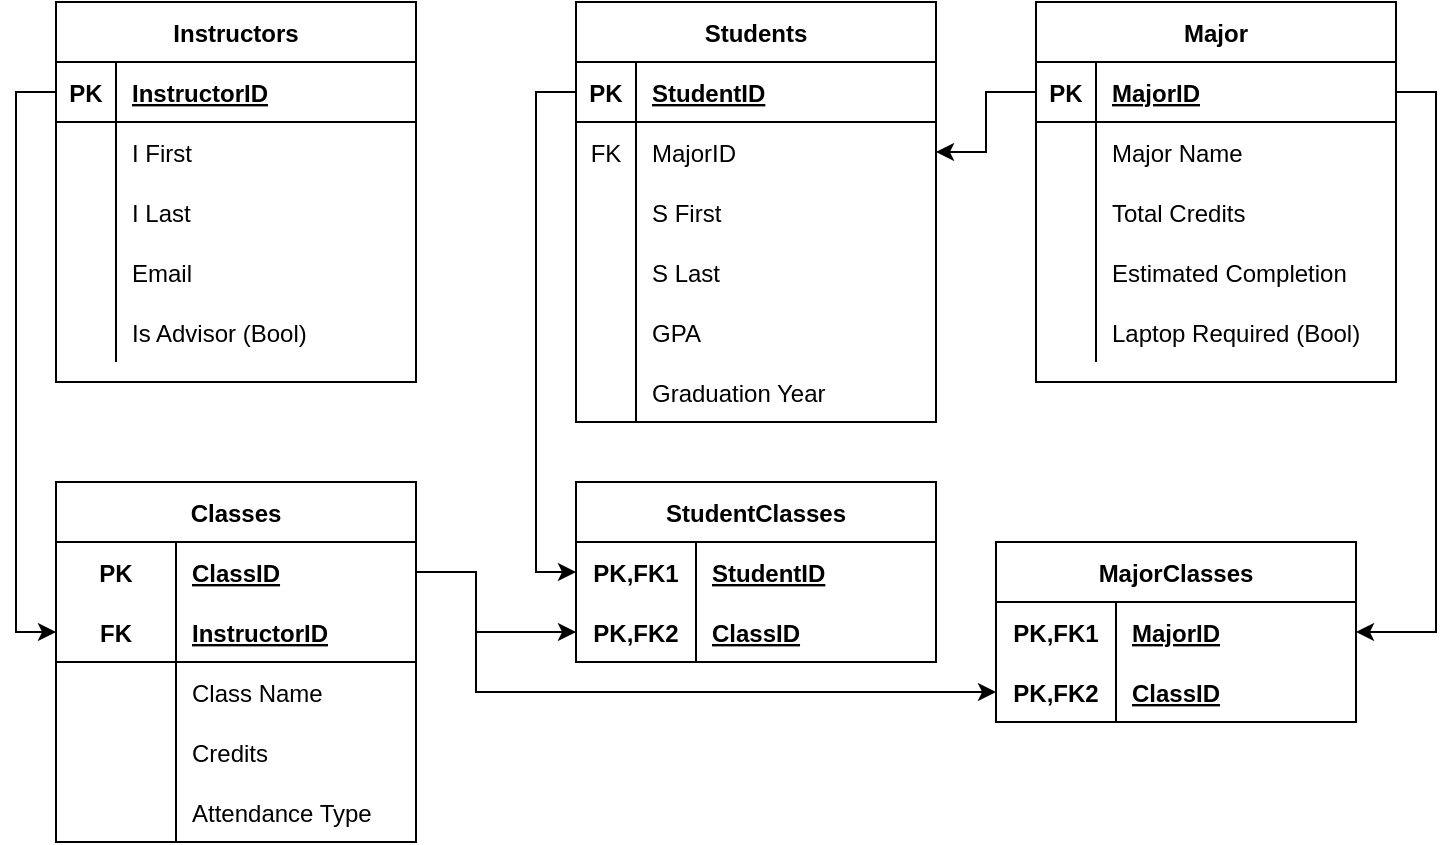 <mxfile version="15.2.7" type="device"><diagram id="H-fVbv2pgT46cQDCAJgc" name="Page-1"><mxGraphModel dx="1385" dy="718" grid="1" gridSize="10" guides="1" tooltips="1" connect="1" arrows="1" fold="1" page="1" pageScale="1" pageWidth="1300" pageHeight="900" math="0" shadow="0"><root><mxCell id="0"/><mxCell id="1" parent="0"/><mxCell id="cmIwMz0GDp_kob5a1fi4-14" value="Students" style="shape=table;startSize=30;container=1;collapsible=1;childLayout=tableLayout;fixedRows=1;rowLines=0;fontStyle=1;align=center;resizeLast=1;" vertex="1" parent="1"><mxGeometry x="520" y="120" width="180" height="210" as="geometry"/></mxCell><mxCell id="cmIwMz0GDp_kob5a1fi4-15" value="" style="shape=partialRectangle;collapsible=0;dropTarget=0;pointerEvents=0;fillColor=none;top=0;left=0;bottom=1;right=0;points=[[0,0.5],[1,0.5]];portConstraint=eastwest;" vertex="1" parent="cmIwMz0GDp_kob5a1fi4-14"><mxGeometry y="30" width="180" height="30" as="geometry"/></mxCell><mxCell id="cmIwMz0GDp_kob5a1fi4-16" value="PK" style="shape=partialRectangle;connectable=0;fillColor=none;top=0;left=0;bottom=0;right=0;fontStyle=1;overflow=hidden;" vertex="1" parent="cmIwMz0GDp_kob5a1fi4-15"><mxGeometry width="30" height="30" as="geometry"/></mxCell><mxCell id="cmIwMz0GDp_kob5a1fi4-17" value="StudentID" style="shape=partialRectangle;connectable=0;fillColor=none;top=0;left=0;bottom=0;right=0;align=left;spacingLeft=6;fontStyle=5;overflow=hidden;" vertex="1" parent="cmIwMz0GDp_kob5a1fi4-15"><mxGeometry x="30" width="150" height="30" as="geometry"/></mxCell><mxCell id="cmIwMz0GDp_kob5a1fi4-94" value="" style="shape=partialRectangle;collapsible=0;dropTarget=0;pointerEvents=0;fillColor=none;top=0;left=0;bottom=0;right=0;points=[[0,0.5],[1,0.5]];portConstraint=eastwest;" vertex="1" parent="cmIwMz0GDp_kob5a1fi4-14"><mxGeometry y="60" width="180" height="30" as="geometry"/></mxCell><mxCell id="cmIwMz0GDp_kob5a1fi4-95" value="FK" style="shape=partialRectangle;connectable=0;fillColor=none;top=0;left=0;bottom=0;right=0;editable=1;overflow=hidden;" vertex="1" parent="cmIwMz0GDp_kob5a1fi4-94"><mxGeometry width="30" height="30" as="geometry"/></mxCell><mxCell id="cmIwMz0GDp_kob5a1fi4-96" value="MajorID" style="shape=partialRectangle;connectable=0;fillColor=none;top=0;left=0;bottom=0;right=0;align=left;spacingLeft=6;overflow=hidden;" vertex="1" parent="cmIwMz0GDp_kob5a1fi4-94"><mxGeometry x="30" width="150" height="30" as="geometry"/></mxCell><mxCell id="cmIwMz0GDp_kob5a1fi4-18" value="" style="shape=partialRectangle;collapsible=0;dropTarget=0;pointerEvents=0;fillColor=none;top=0;left=0;bottom=0;right=0;points=[[0,0.5],[1,0.5]];portConstraint=eastwest;" vertex="1" parent="cmIwMz0GDp_kob5a1fi4-14"><mxGeometry y="90" width="180" height="30" as="geometry"/></mxCell><mxCell id="cmIwMz0GDp_kob5a1fi4-19" value="" style="shape=partialRectangle;connectable=0;fillColor=none;top=0;left=0;bottom=0;right=0;editable=1;overflow=hidden;" vertex="1" parent="cmIwMz0GDp_kob5a1fi4-18"><mxGeometry width="30" height="30" as="geometry"/></mxCell><mxCell id="cmIwMz0GDp_kob5a1fi4-20" value="S First" style="shape=partialRectangle;connectable=0;fillColor=none;top=0;left=0;bottom=0;right=0;align=left;spacingLeft=6;overflow=hidden;" vertex="1" parent="cmIwMz0GDp_kob5a1fi4-18"><mxGeometry x="30" width="150" height="30" as="geometry"/></mxCell><mxCell id="cmIwMz0GDp_kob5a1fi4-21" value="" style="shape=partialRectangle;collapsible=0;dropTarget=0;pointerEvents=0;fillColor=none;top=0;left=0;bottom=0;right=0;points=[[0,0.5],[1,0.5]];portConstraint=eastwest;" vertex="1" parent="cmIwMz0GDp_kob5a1fi4-14"><mxGeometry y="120" width="180" height="30" as="geometry"/></mxCell><mxCell id="cmIwMz0GDp_kob5a1fi4-22" value="" style="shape=partialRectangle;connectable=0;fillColor=none;top=0;left=0;bottom=0;right=0;editable=1;overflow=hidden;" vertex="1" parent="cmIwMz0GDp_kob5a1fi4-21"><mxGeometry width="30" height="30" as="geometry"/></mxCell><mxCell id="cmIwMz0GDp_kob5a1fi4-23" value="S Last" style="shape=partialRectangle;connectable=0;fillColor=none;top=0;left=0;bottom=0;right=0;align=left;spacingLeft=6;overflow=hidden;" vertex="1" parent="cmIwMz0GDp_kob5a1fi4-21"><mxGeometry x="30" width="150" height="30" as="geometry"/></mxCell><mxCell id="cmIwMz0GDp_kob5a1fi4-24" value="" style="shape=partialRectangle;collapsible=0;dropTarget=0;pointerEvents=0;fillColor=none;top=0;left=0;bottom=0;right=0;points=[[0,0.5],[1,0.5]];portConstraint=eastwest;" vertex="1" parent="cmIwMz0GDp_kob5a1fi4-14"><mxGeometry y="150" width="180" height="30" as="geometry"/></mxCell><mxCell id="cmIwMz0GDp_kob5a1fi4-25" value="" style="shape=partialRectangle;connectable=0;fillColor=none;top=0;left=0;bottom=0;right=0;editable=1;overflow=hidden;" vertex="1" parent="cmIwMz0GDp_kob5a1fi4-24"><mxGeometry width="30" height="30" as="geometry"/></mxCell><mxCell id="cmIwMz0GDp_kob5a1fi4-26" value="GPA" style="shape=partialRectangle;connectable=0;fillColor=none;top=0;left=0;bottom=0;right=0;align=left;spacingLeft=6;overflow=hidden;" vertex="1" parent="cmIwMz0GDp_kob5a1fi4-24"><mxGeometry x="30" width="150" height="30" as="geometry"/></mxCell><mxCell id="cmIwMz0GDp_kob5a1fi4-98" value="" style="shape=partialRectangle;collapsible=0;dropTarget=0;pointerEvents=0;fillColor=none;top=0;left=0;bottom=0;right=0;points=[[0,0.5],[1,0.5]];portConstraint=eastwest;" vertex="1" parent="cmIwMz0GDp_kob5a1fi4-14"><mxGeometry y="180" width="180" height="30" as="geometry"/></mxCell><mxCell id="cmIwMz0GDp_kob5a1fi4-99" value="" style="shape=partialRectangle;connectable=0;fillColor=none;top=0;left=0;bottom=0;right=0;editable=1;overflow=hidden;" vertex="1" parent="cmIwMz0GDp_kob5a1fi4-98"><mxGeometry width="30" height="30" as="geometry"/></mxCell><mxCell id="cmIwMz0GDp_kob5a1fi4-100" value="Graduation Year" style="shape=partialRectangle;connectable=0;fillColor=none;top=0;left=0;bottom=0;right=0;align=left;spacingLeft=6;overflow=hidden;" vertex="1" parent="cmIwMz0GDp_kob5a1fi4-98"><mxGeometry x="30" width="150" height="30" as="geometry"/></mxCell><mxCell id="cmIwMz0GDp_kob5a1fi4-27" value="Instructors" style="shape=table;startSize=30;container=1;collapsible=1;childLayout=tableLayout;fixedRows=1;rowLines=0;fontStyle=1;align=center;resizeLast=1;" vertex="1" parent="1"><mxGeometry x="260" y="120" width="180" height="190" as="geometry"/></mxCell><mxCell id="cmIwMz0GDp_kob5a1fi4-28" value="" style="shape=partialRectangle;collapsible=0;dropTarget=0;pointerEvents=0;fillColor=none;top=0;left=0;bottom=1;right=0;points=[[0,0.5],[1,0.5]];portConstraint=eastwest;" vertex="1" parent="cmIwMz0GDp_kob5a1fi4-27"><mxGeometry y="30" width="180" height="30" as="geometry"/></mxCell><mxCell id="cmIwMz0GDp_kob5a1fi4-29" value="PK" style="shape=partialRectangle;connectable=0;fillColor=none;top=0;left=0;bottom=0;right=0;fontStyle=1;overflow=hidden;" vertex="1" parent="cmIwMz0GDp_kob5a1fi4-28"><mxGeometry width="30" height="30" as="geometry"/></mxCell><mxCell id="cmIwMz0GDp_kob5a1fi4-30" value="InstructorID" style="shape=partialRectangle;connectable=0;fillColor=none;top=0;left=0;bottom=0;right=0;align=left;spacingLeft=6;fontStyle=5;overflow=hidden;" vertex="1" parent="cmIwMz0GDp_kob5a1fi4-28"><mxGeometry x="30" width="150" height="30" as="geometry"/></mxCell><mxCell id="cmIwMz0GDp_kob5a1fi4-31" value="" style="shape=partialRectangle;collapsible=0;dropTarget=0;pointerEvents=0;fillColor=none;top=0;left=0;bottom=0;right=0;points=[[0,0.5],[1,0.5]];portConstraint=eastwest;" vertex="1" parent="cmIwMz0GDp_kob5a1fi4-27"><mxGeometry y="60" width="180" height="30" as="geometry"/></mxCell><mxCell id="cmIwMz0GDp_kob5a1fi4-32" value="" style="shape=partialRectangle;connectable=0;fillColor=none;top=0;left=0;bottom=0;right=0;editable=1;overflow=hidden;" vertex="1" parent="cmIwMz0GDp_kob5a1fi4-31"><mxGeometry width="30" height="30" as="geometry"/></mxCell><mxCell id="cmIwMz0GDp_kob5a1fi4-33" value="I First" style="shape=partialRectangle;connectable=0;fillColor=none;top=0;left=0;bottom=0;right=0;align=left;spacingLeft=6;overflow=hidden;" vertex="1" parent="cmIwMz0GDp_kob5a1fi4-31"><mxGeometry x="30" width="150" height="30" as="geometry"/></mxCell><mxCell id="cmIwMz0GDp_kob5a1fi4-34" value="" style="shape=partialRectangle;collapsible=0;dropTarget=0;pointerEvents=0;fillColor=none;top=0;left=0;bottom=0;right=0;points=[[0,0.5],[1,0.5]];portConstraint=eastwest;" vertex="1" parent="cmIwMz0GDp_kob5a1fi4-27"><mxGeometry y="90" width="180" height="30" as="geometry"/></mxCell><mxCell id="cmIwMz0GDp_kob5a1fi4-35" value="" style="shape=partialRectangle;connectable=0;fillColor=none;top=0;left=0;bottom=0;right=0;editable=1;overflow=hidden;" vertex="1" parent="cmIwMz0GDp_kob5a1fi4-34"><mxGeometry width="30" height="30" as="geometry"/></mxCell><mxCell id="cmIwMz0GDp_kob5a1fi4-36" value="I Last" style="shape=partialRectangle;connectable=0;fillColor=none;top=0;left=0;bottom=0;right=0;align=left;spacingLeft=6;overflow=hidden;" vertex="1" parent="cmIwMz0GDp_kob5a1fi4-34"><mxGeometry x="30" width="150" height="30" as="geometry"/></mxCell><mxCell id="cmIwMz0GDp_kob5a1fi4-37" value="" style="shape=partialRectangle;collapsible=0;dropTarget=0;pointerEvents=0;fillColor=none;top=0;left=0;bottom=0;right=0;points=[[0,0.5],[1,0.5]];portConstraint=eastwest;" vertex="1" parent="cmIwMz0GDp_kob5a1fi4-27"><mxGeometry y="120" width="180" height="30" as="geometry"/></mxCell><mxCell id="cmIwMz0GDp_kob5a1fi4-38" value="" style="shape=partialRectangle;connectable=0;fillColor=none;top=0;left=0;bottom=0;right=0;editable=1;overflow=hidden;" vertex="1" parent="cmIwMz0GDp_kob5a1fi4-37"><mxGeometry width="30" height="30" as="geometry"/></mxCell><mxCell id="cmIwMz0GDp_kob5a1fi4-39" value="Email" style="shape=partialRectangle;connectable=0;fillColor=none;top=0;left=0;bottom=0;right=0;align=left;spacingLeft=6;overflow=hidden;" vertex="1" parent="cmIwMz0GDp_kob5a1fi4-37"><mxGeometry x="30" width="150" height="30" as="geometry"/></mxCell><mxCell id="cmIwMz0GDp_kob5a1fi4-112" value="" style="shape=partialRectangle;collapsible=0;dropTarget=0;pointerEvents=0;fillColor=none;top=0;left=0;bottom=0;right=0;points=[[0,0.5],[1,0.5]];portConstraint=eastwest;" vertex="1" parent="cmIwMz0GDp_kob5a1fi4-27"><mxGeometry y="150" width="180" height="30" as="geometry"/></mxCell><mxCell id="cmIwMz0GDp_kob5a1fi4-113" value="" style="shape=partialRectangle;connectable=0;fillColor=none;top=0;left=0;bottom=0;right=0;editable=1;overflow=hidden;" vertex="1" parent="cmIwMz0GDp_kob5a1fi4-112"><mxGeometry width="30" height="30" as="geometry"/></mxCell><mxCell id="cmIwMz0GDp_kob5a1fi4-114" value="Is Advisor (Bool)" style="shape=partialRectangle;connectable=0;fillColor=none;top=0;left=0;bottom=0;right=0;align=left;spacingLeft=6;overflow=hidden;" vertex="1" parent="cmIwMz0GDp_kob5a1fi4-112"><mxGeometry x="30" width="150" height="30" as="geometry"/></mxCell><mxCell id="cmIwMz0GDp_kob5a1fi4-53" value="Classes" style="shape=table;startSize=30;container=1;collapsible=1;childLayout=tableLayout;fixedRows=1;rowLines=0;fontStyle=1;align=center;resizeLast=1;" vertex="1" parent="1"><mxGeometry x="260" y="360" width="180" height="180" as="geometry"/></mxCell><mxCell id="cmIwMz0GDp_kob5a1fi4-54" value="" style="shape=partialRectangle;collapsible=0;dropTarget=0;pointerEvents=0;fillColor=none;top=0;left=0;bottom=0;right=0;points=[[0,0.5],[1,0.5]];portConstraint=eastwest;" vertex="1" parent="cmIwMz0GDp_kob5a1fi4-53"><mxGeometry y="30" width="180" height="30" as="geometry"/></mxCell><mxCell id="cmIwMz0GDp_kob5a1fi4-55" value="PK" style="shape=partialRectangle;connectable=0;fillColor=none;top=0;left=0;bottom=0;right=0;fontStyle=1;overflow=hidden;" vertex="1" parent="cmIwMz0GDp_kob5a1fi4-54"><mxGeometry width="60" height="30" as="geometry"/></mxCell><mxCell id="cmIwMz0GDp_kob5a1fi4-56" value="ClassID" style="shape=partialRectangle;connectable=0;fillColor=none;top=0;left=0;bottom=0;right=0;align=left;spacingLeft=6;fontStyle=5;overflow=hidden;" vertex="1" parent="cmIwMz0GDp_kob5a1fi4-54"><mxGeometry x="60" width="120" height="30" as="geometry"/></mxCell><mxCell id="cmIwMz0GDp_kob5a1fi4-57" value="" style="shape=partialRectangle;collapsible=0;dropTarget=0;pointerEvents=0;fillColor=none;top=0;left=0;bottom=1;right=0;points=[[0,0.5],[1,0.5]];portConstraint=eastwest;" vertex="1" parent="cmIwMz0GDp_kob5a1fi4-53"><mxGeometry y="60" width="180" height="30" as="geometry"/></mxCell><mxCell id="cmIwMz0GDp_kob5a1fi4-58" value="FK" style="shape=partialRectangle;connectable=0;fillColor=none;top=0;left=0;bottom=0;right=0;fontStyle=1;overflow=hidden;" vertex="1" parent="cmIwMz0GDp_kob5a1fi4-57"><mxGeometry width="60" height="30" as="geometry"/></mxCell><mxCell id="cmIwMz0GDp_kob5a1fi4-59" value="InstructorID" style="shape=partialRectangle;connectable=0;fillColor=none;top=0;left=0;bottom=0;right=0;align=left;spacingLeft=6;fontStyle=5;overflow=hidden;" vertex="1" parent="cmIwMz0GDp_kob5a1fi4-57"><mxGeometry x="60" width="120" height="30" as="geometry"/></mxCell><mxCell id="cmIwMz0GDp_kob5a1fi4-60" value="" style="shape=partialRectangle;collapsible=0;dropTarget=0;pointerEvents=0;fillColor=none;top=0;left=0;bottom=0;right=0;points=[[0,0.5],[1,0.5]];portConstraint=eastwest;" vertex="1" parent="cmIwMz0GDp_kob5a1fi4-53"><mxGeometry y="90" width="180" height="30" as="geometry"/></mxCell><mxCell id="cmIwMz0GDp_kob5a1fi4-61" value="" style="shape=partialRectangle;connectable=0;fillColor=none;top=0;left=0;bottom=0;right=0;editable=1;overflow=hidden;" vertex="1" parent="cmIwMz0GDp_kob5a1fi4-60"><mxGeometry width="60" height="30" as="geometry"/></mxCell><mxCell id="cmIwMz0GDp_kob5a1fi4-62" value="Class Name" style="shape=partialRectangle;connectable=0;fillColor=none;top=0;left=0;bottom=0;right=0;align=left;spacingLeft=6;overflow=hidden;" vertex="1" parent="cmIwMz0GDp_kob5a1fi4-60"><mxGeometry x="60" width="120" height="30" as="geometry"/></mxCell><mxCell id="cmIwMz0GDp_kob5a1fi4-63" value="" style="shape=partialRectangle;collapsible=0;dropTarget=0;pointerEvents=0;fillColor=none;top=0;left=0;bottom=0;right=0;points=[[0,0.5],[1,0.5]];portConstraint=eastwest;" vertex="1" parent="cmIwMz0GDp_kob5a1fi4-53"><mxGeometry y="120" width="180" height="30" as="geometry"/></mxCell><mxCell id="cmIwMz0GDp_kob5a1fi4-64" value="" style="shape=partialRectangle;connectable=0;fillColor=none;top=0;left=0;bottom=0;right=0;editable=1;overflow=hidden;" vertex="1" parent="cmIwMz0GDp_kob5a1fi4-63"><mxGeometry width="60" height="30" as="geometry"/></mxCell><mxCell id="cmIwMz0GDp_kob5a1fi4-65" value="Credits" style="shape=partialRectangle;connectable=0;fillColor=none;top=0;left=0;bottom=0;right=0;align=left;spacingLeft=6;overflow=hidden;" vertex="1" parent="cmIwMz0GDp_kob5a1fi4-63"><mxGeometry x="60" width="120" height="30" as="geometry"/></mxCell><mxCell id="cmIwMz0GDp_kob5a1fi4-103" value="" style="shape=partialRectangle;collapsible=0;dropTarget=0;pointerEvents=0;fillColor=none;top=0;left=0;bottom=0;right=0;points=[[0,0.5],[1,0.5]];portConstraint=eastwest;" vertex="1" parent="cmIwMz0GDp_kob5a1fi4-53"><mxGeometry y="150" width="180" height="30" as="geometry"/></mxCell><mxCell id="cmIwMz0GDp_kob5a1fi4-104" value="" style="shape=partialRectangle;connectable=0;fillColor=none;top=0;left=0;bottom=0;right=0;editable=1;overflow=hidden;" vertex="1" parent="cmIwMz0GDp_kob5a1fi4-103"><mxGeometry width="60" height="30" as="geometry"/></mxCell><mxCell id="cmIwMz0GDp_kob5a1fi4-105" value="Attendance Type" style="shape=partialRectangle;connectable=0;fillColor=none;top=0;left=0;bottom=0;right=0;align=left;spacingLeft=6;overflow=hidden;" vertex="1" parent="cmIwMz0GDp_kob5a1fi4-103"><mxGeometry x="60" width="120" height="30" as="geometry"/></mxCell><mxCell id="cmIwMz0GDp_kob5a1fi4-121" value="Major" style="shape=table;startSize=30;container=1;collapsible=1;childLayout=tableLayout;fixedRows=1;rowLines=0;fontStyle=1;align=center;resizeLast=1;" vertex="1" parent="1"><mxGeometry x="750" y="120" width="180" height="190" as="geometry"/></mxCell><mxCell id="cmIwMz0GDp_kob5a1fi4-122" value="" style="shape=partialRectangle;collapsible=0;dropTarget=0;pointerEvents=0;fillColor=none;top=0;left=0;bottom=1;right=0;points=[[0,0.5],[1,0.5]];portConstraint=eastwest;" vertex="1" parent="cmIwMz0GDp_kob5a1fi4-121"><mxGeometry y="30" width="180" height="30" as="geometry"/></mxCell><mxCell id="cmIwMz0GDp_kob5a1fi4-123" value="PK" style="shape=partialRectangle;connectable=0;fillColor=none;top=0;left=0;bottom=0;right=0;fontStyle=1;overflow=hidden;" vertex="1" parent="cmIwMz0GDp_kob5a1fi4-122"><mxGeometry width="30" height="30" as="geometry"/></mxCell><mxCell id="cmIwMz0GDp_kob5a1fi4-124" value="MajorID" style="shape=partialRectangle;connectable=0;fillColor=none;top=0;left=0;bottom=0;right=0;align=left;spacingLeft=6;fontStyle=5;overflow=hidden;" vertex="1" parent="cmIwMz0GDp_kob5a1fi4-122"><mxGeometry x="30" width="150" height="30" as="geometry"/></mxCell><mxCell id="cmIwMz0GDp_kob5a1fi4-125" value="" style="shape=partialRectangle;collapsible=0;dropTarget=0;pointerEvents=0;fillColor=none;top=0;left=0;bottom=0;right=0;points=[[0,0.5],[1,0.5]];portConstraint=eastwest;" vertex="1" parent="cmIwMz0GDp_kob5a1fi4-121"><mxGeometry y="60" width="180" height="30" as="geometry"/></mxCell><mxCell id="cmIwMz0GDp_kob5a1fi4-126" value="" style="shape=partialRectangle;connectable=0;fillColor=none;top=0;left=0;bottom=0;right=0;editable=1;overflow=hidden;" vertex="1" parent="cmIwMz0GDp_kob5a1fi4-125"><mxGeometry width="30" height="30" as="geometry"/></mxCell><mxCell id="cmIwMz0GDp_kob5a1fi4-127" value="Major Name" style="shape=partialRectangle;connectable=0;fillColor=none;top=0;left=0;bottom=0;right=0;align=left;spacingLeft=6;overflow=hidden;" vertex="1" parent="cmIwMz0GDp_kob5a1fi4-125"><mxGeometry x="30" width="150" height="30" as="geometry"/></mxCell><mxCell id="cmIwMz0GDp_kob5a1fi4-128" value="" style="shape=partialRectangle;collapsible=0;dropTarget=0;pointerEvents=0;fillColor=none;top=0;left=0;bottom=0;right=0;points=[[0,0.5],[1,0.5]];portConstraint=eastwest;" vertex="1" parent="cmIwMz0GDp_kob5a1fi4-121"><mxGeometry y="90" width="180" height="30" as="geometry"/></mxCell><mxCell id="cmIwMz0GDp_kob5a1fi4-129" value="" style="shape=partialRectangle;connectable=0;fillColor=none;top=0;left=0;bottom=0;right=0;editable=1;overflow=hidden;" vertex="1" parent="cmIwMz0GDp_kob5a1fi4-128"><mxGeometry width="30" height="30" as="geometry"/></mxCell><mxCell id="cmIwMz0GDp_kob5a1fi4-130" value="Total Credits" style="shape=partialRectangle;connectable=0;fillColor=none;top=0;left=0;bottom=0;right=0;align=left;spacingLeft=6;overflow=hidden;" vertex="1" parent="cmIwMz0GDp_kob5a1fi4-128"><mxGeometry x="30" width="150" height="30" as="geometry"/></mxCell><mxCell id="cmIwMz0GDp_kob5a1fi4-131" value="" style="shape=partialRectangle;collapsible=0;dropTarget=0;pointerEvents=0;fillColor=none;top=0;left=0;bottom=0;right=0;points=[[0,0.5],[1,0.5]];portConstraint=eastwest;" vertex="1" parent="cmIwMz0GDp_kob5a1fi4-121"><mxGeometry y="120" width="180" height="30" as="geometry"/></mxCell><mxCell id="cmIwMz0GDp_kob5a1fi4-132" value="" style="shape=partialRectangle;connectable=0;fillColor=none;top=0;left=0;bottom=0;right=0;editable=1;overflow=hidden;" vertex="1" parent="cmIwMz0GDp_kob5a1fi4-131"><mxGeometry width="30" height="30" as="geometry"/></mxCell><mxCell id="cmIwMz0GDp_kob5a1fi4-133" value="Estimated Completion" style="shape=partialRectangle;connectable=0;fillColor=none;top=0;left=0;bottom=0;right=0;align=left;spacingLeft=6;overflow=hidden;" vertex="1" parent="cmIwMz0GDp_kob5a1fi4-131"><mxGeometry x="30" width="150" height="30" as="geometry"/></mxCell><mxCell id="cmIwMz0GDp_kob5a1fi4-134" value="" style="shape=partialRectangle;collapsible=0;dropTarget=0;pointerEvents=0;fillColor=none;top=0;left=0;bottom=0;right=0;points=[[0,0.5],[1,0.5]];portConstraint=eastwest;" vertex="1" parent="cmIwMz0GDp_kob5a1fi4-121"><mxGeometry y="150" width="180" height="30" as="geometry"/></mxCell><mxCell id="cmIwMz0GDp_kob5a1fi4-135" value="" style="shape=partialRectangle;connectable=0;fillColor=none;top=0;left=0;bottom=0;right=0;editable=1;overflow=hidden;" vertex="1" parent="cmIwMz0GDp_kob5a1fi4-134"><mxGeometry width="30" height="30" as="geometry"/></mxCell><mxCell id="cmIwMz0GDp_kob5a1fi4-136" value="Laptop Required (Bool)" style="shape=partialRectangle;connectable=0;fillColor=none;top=0;left=0;bottom=0;right=0;align=left;spacingLeft=6;overflow=hidden;" vertex="1" parent="cmIwMz0GDp_kob5a1fi4-134"><mxGeometry x="30" width="150" height="30" as="geometry"/></mxCell><mxCell id="cmIwMz0GDp_kob5a1fi4-150" value="StudentClasses" style="shape=table;startSize=30;container=1;collapsible=1;childLayout=tableLayout;fixedRows=1;rowLines=0;fontStyle=1;align=center;resizeLast=1;" vertex="1" parent="1"><mxGeometry x="520" y="360" width="180" height="90" as="geometry"/></mxCell><mxCell id="cmIwMz0GDp_kob5a1fi4-151" value="" style="shape=partialRectangle;collapsible=0;dropTarget=0;pointerEvents=0;fillColor=none;top=0;left=0;bottom=0;right=0;points=[[0,0.5],[1,0.5]];portConstraint=eastwest;" vertex="1" parent="cmIwMz0GDp_kob5a1fi4-150"><mxGeometry y="30" width="180" height="30" as="geometry"/></mxCell><mxCell id="cmIwMz0GDp_kob5a1fi4-152" value="PK,FK1" style="shape=partialRectangle;connectable=0;fillColor=none;top=0;left=0;bottom=0;right=0;fontStyle=1;overflow=hidden;" vertex="1" parent="cmIwMz0GDp_kob5a1fi4-151"><mxGeometry width="60" height="30" as="geometry"/></mxCell><mxCell id="cmIwMz0GDp_kob5a1fi4-153" value="StudentID" style="shape=partialRectangle;connectable=0;fillColor=none;top=0;left=0;bottom=0;right=0;align=left;spacingLeft=6;fontStyle=5;overflow=hidden;" vertex="1" parent="cmIwMz0GDp_kob5a1fi4-151"><mxGeometry x="60" width="120" height="30" as="geometry"/></mxCell><mxCell id="cmIwMz0GDp_kob5a1fi4-154" value="" style="shape=partialRectangle;collapsible=0;dropTarget=0;pointerEvents=0;fillColor=none;top=0;left=0;bottom=1;right=0;points=[[0,0.5],[1,0.5]];portConstraint=eastwest;" vertex="1" parent="cmIwMz0GDp_kob5a1fi4-150"><mxGeometry y="60" width="180" height="30" as="geometry"/></mxCell><mxCell id="cmIwMz0GDp_kob5a1fi4-155" value="PK,FK2" style="shape=partialRectangle;connectable=0;fillColor=none;top=0;left=0;bottom=0;right=0;fontStyle=1;overflow=hidden;" vertex="1" parent="cmIwMz0GDp_kob5a1fi4-154"><mxGeometry width="60" height="30" as="geometry"/></mxCell><mxCell id="cmIwMz0GDp_kob5a1fi4-156" value="ClassID" style="shape=partialRectangle;connectable=0;fillColor=none;top=0;left=0;bottom=0;right=0;align=left;spacingLeft=6;fontStyle=5;overflow=hidden;" vertex="1" parent="cmIwMz0GDp_kob5a1fi4-154"><mxGeometry x="60" width="120" height="30" as="geometry"/></mxCell><mxCell id="cmIwMz0GDp_kob5a1fi4-164" style="edgeStyle=orthogonalEdgeStyle;rounded=0;orthogonalLoop=1;jettySize=auto;html=1;entryX=0;entryY=0.5;entryDx=0;entryDy=0;" edge="1" parent="1" source="cmIwMz0GDp_kob5a1fi4-15" target="cmIwMz0GDp_kob5a1fi4-151"><mxGeometry relative="1" as="geometry"><mxPoint x="500" y="415" as="targetPoint"/><Array as="points"><mxPoint x="500" y="165"/><mxPoint x="500" y="405"/></Array></mxGeometry></mxCell><mxCell id="cmIwMz0GDp_kob5a1fi4-171" style="edgeStyle=orthogonalEdgeStyle;rounded=0;orthogonalLoop=1;jettySize=auto;html=1;entryX=1;entryY=0.5;entryDx=0;entryDy=0;" edge="1" parent="1" source="cmIwMz0GDp_kob5a1fi4-122" target="cmIwMz0GDp_kob5a1fi4-94"><mxGeometry relative="1" as="geometry"/></mxCell><mxCell id="cmIwMz0GDp_kob5a1fi4-174" value="MajorClasses" style="shape=table;startSize=30;container=1;collapsible=1;childLayout=tableLayout;fixedRows=1;rowLines=0;fontStyle=1;align=center;resizeLast=1;" vertex="1" parent="1"><mxGeometry x="730" y="390" width="180" height="90" as="geometry"/></mxCell><mxCell id="cmIwMz0GDp_kob5a1fi4-175" value="" style="shape=partialRectangle;collapsible=0;dropTarget=0;pointerEvents=0;fillColor=none;top=0;left=0;bottom=0;right=0;points=[[0,0.5],[1,0.5]];portConstraint=eastwest;" vertex="1" parent="cmIwMz0GDp_kob5a1fi4-174"><mxGeometry y="30" width="180" height="30" as="geometry"/></mxCell><mxCell id="cmIwMz0GDp_kob5a1fi4-176" value="PK,FK1" style="shape=partialRectangle;connectable=0;fillColor=none;top=0;left=0;bottom=0;right=0;fontStyle=1;overflow=hidden;" vertex="1" parent="cmIwMz0GDp_kob5a1fi4-175"><mxGeometry width="60" height="30" as="geometry"/></mxCell><mxCell id="cmIwMz0GDp_kob5a1fi4-177" value="MajorID" style="shape=partialRectangle;connectable=0;fillColor=none;top=0;left=0;bottom=0;right=0;align=left;spacingLeft=6;fontStyle=5;overflow=hidden;" vertex="1" parent="cmIwMz0GDp_kob5a1fi4-175"><mxGeometry x="60" width="120" height="30" as="geometry"/></mxCell><mxCell id="cmIwMz0GDp_kob5a1fi4-178" value="" style="shape=partialRectangle;collapsible=0;dropTarget=0;pointerEvents=0;fillColor=none;top=0;left=0;bottom=1;right=0;points=[[0,0.5],[1,0.5]];portConstraint=eastwest;" vertex="1" parent="cmIwMz0GDp_kob5a1fi4-174"><mxGeometry y="60" width="180" height="30" as="geometry"/></mxCell><mxCell id="cmIwMz0GDp_kob5a1fi4-179" value="PK,FK2" style="shape=partialRectangle;connectable=0;fillColor=none;top=0;left=0;bottom=0;right=0;fontStyle=1;overflow=hidden;" vertex="1" parent="cmIwMz0GDp_kob5a1fi4-178"><mxGeometry width="60" height="30" as="geometry"/></mxCell><mxCell id="cmIwMz0GDp_kob5a1fi4-180" value="ClassID" style="shape=partialRectangle;connectable=0;fillColor=none;top=0;left=0;bottom=0;right=0;align=left;spacingLeft=6;fontStyle=5;overflow=hidden;" vertex="1" parent="cmIwMz0GDp_kob5a1fi4-178"><mxGeometry x="60" width="120" height="30" as="geometry"/></mxCell><mxCell id="cmIwMz0GDp_kob5a1fi4-187" style="edgeStyle=orthogonalEdgeStyle;rounded=0;orthogonalLoop=1;jettySize=auto;html=1;exitX=1;exitY=0.5;exitDx=0;exitDy=0;entryX=1;entryY=0.5;entryDx=0;entryDy=0;" edge="1" parent="1" source="cmIwMz0GDp_kob5a1fi4-122" target="cmIwMz0GDp_kob5a1fi4-175"><mxGeometry relative="1" as="geometry"/></mxCell><mxCell id="cmIwMz0GDp_kob5a1fi4-189" style="edgeStyle=orthogonalEdgeStyle;rounded=0;orthogonalLoop=1;jettySize=auto;html=1;exitX=0;exitY=0.5;exitDx=0;exitDy=0;entryX=0;entryY=0.5;entryDx=0;entryDy=0;" edge="1" parent="1" source="cmIwMz0GDp_kob5a1fi4-28" target="cmIwMz0GDp_kob5a1fi4-57"><mxGeometry relative="1" as="geometry"/></mxCell><mxCell id="cmIwMz0GDp_kob5a1fi4-190" style="edgeStyle=orthogonalEdgeStyle;rounded=0;orthogonalLoop=1;jettySize=auto;html=1;exitX=1;exitY=0.5;exitDx=0;exitDy=0;entryX=0;entryY=0.5;entryDx=0;entryDy=0;" edge="1" parent="1" source="cmIwMz0GDp_kob5a1fi4-54" target="cmIwMz0GDp_kob5a1fi4-178"><mxGeometry relative="1" as="geometry"><Array as="points"><mxPoint x="470" y="405"/><mxPoint x="470" y="465"/></Array></mxGeometry></mxCell><mxCell id="cmIwMz0GDp_kob5a1fi4-191" style="edgeStyle=orthogonalEdgeStyle;rounded=0;orthogonalLoop=1;jettySize=auto;html=1;exitX=1;exitY=0.5;exitDx=0;exitDy=0;entryX=0;entryY=0.5;entryDx=0;entryDy=0;" edge="1" parent="1" source="cmIwMz0GDp_kob5a1fi4-54" target="cmIwMz0GDp_kob5a1fi4-154"><mxGeometry relative="1" as="geometry"><Array as="points"><mxPoint x="470" y="405"/><mxPoint x="470" y="435"/></Array></mxGeometry></mxCell></root></mxGraphModel></diagram></mxfile>